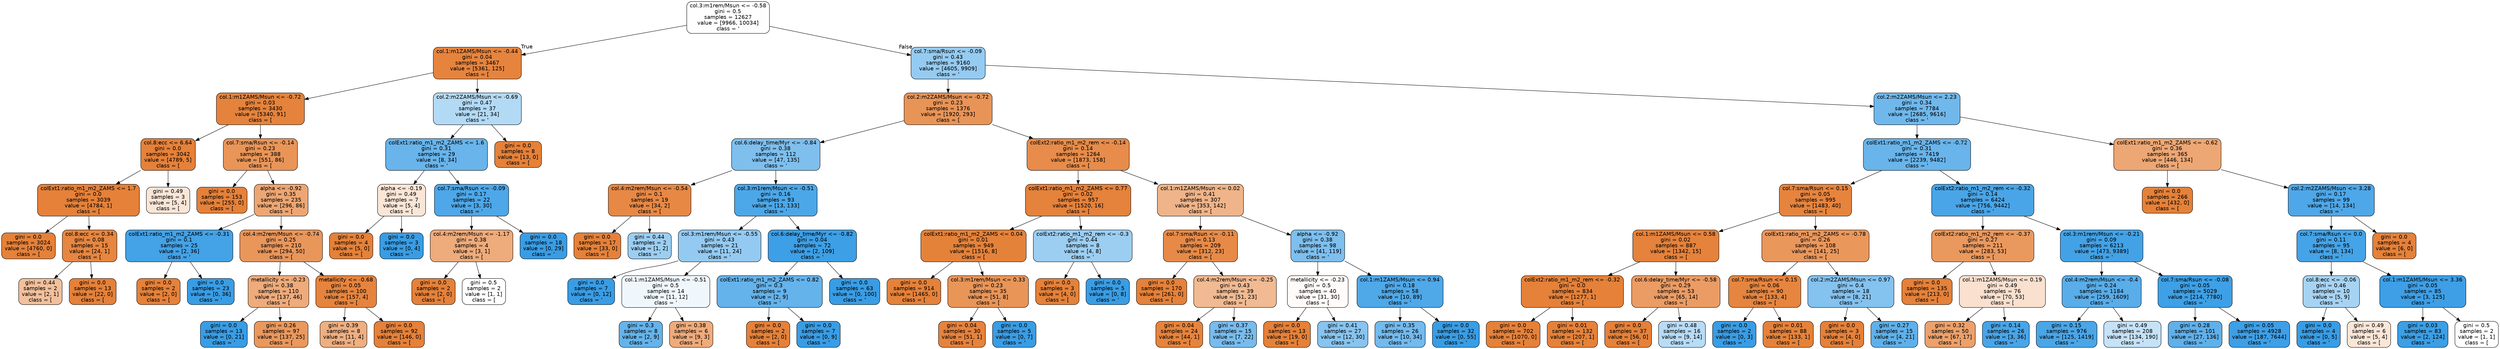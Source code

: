 digraph Tree {
node [shape=box, style="filled, rounded", color="black", fontname="helvetica"] ;
edge [fontname="helvetica"] ;
0 [label="col.3:m1rem/Msun <= -0.58\ngini = 0.5\nsamples = 12627\nvalue = [9966, 10034]\nclass = '", fillcolor="#fefeff"] ;
1 [label="col.1:m1ZAMS/Msun <= -0.44\ngini = 0.04\nsamples = 3467\nvalue = [5361, 125]\nclass = [", fillcolor="#e6843e"] ;
0 -> 1 [labeldistance=2.5, labelangle=45, headlabel="True"] ;
2 [label="col.1:m1ZAMS/Msun <= -0.72\ngini = 0.03\nsamples = 3430\nvalue = [5340, 91]\nclass = [", fillcolor="#e5833c"] ;
1 -> 2 ;
3 [label="col.8:ecc <= 6.64\ngini = 0.0\nsamples = 3042\nvalue = [4789, 5]\nclass = [", fillcolor="#e58139"] ;
2 -> 3 ;
4 [label="colExt1:ratio_m1_m2_ZAMS <= 1.7\ngini = 0.0\nsamples = 3039\nvalue = [4784, 1]\nclass = [", fillcolor="#e58139"] ;
3 -> 4 ;
5 [label="gini = 0.0\nsamples = 3024\nvalue = [4760, 0]\nclass = [", fillcolor="#e58139"] ;
4 -> 5 ;
6 [label="col.8:ecc <= 0.34\ngini = 0.08\nsamples = 15\nvalue = [24, 1]\nclass = [", fillcolor="#e68641"] ;
4 -> 6 ;
7 [label="gini = 0.44\nsamples = 2\nvalue = [2, 1]\nclass = [", fillcolor="#f2c09c"] ;
6 -> 7 ;
8 [label="gini = 0.0\nsamples = 13\nvalue = [22, 0]\nclass = [", fillcolor="#e58139"] ;
6 -> 8 ;
9 [label="gini = 0.49\nsamples = 3\nvalue = [5, 4]\nclass = [", fillcolor="#fae6d7"] ;
3 -> 9 ;
10 [label="col.7:sma/Rsun <= -0.14\ngini = 0.23\nsamples = 388\nvalue = [551, 86]\nclass = [", fillcolor="#e99558"] ;
2 -> 10 ;
11 [label="gini = 0.0\nsamples = 153\nvalue = [255, 0]\nclass = [", fillcolor="#e58139"] ;
10 -> 11 ;
12 [label="alpha <= -0.92\ngini = 0.35\nsamples = 235\nvalue = [296, 86]\nclass = [", fillcolor="#eda673"] ;
10 -> 12 ;
13 [label="colExt1:ratio_m1_m2_ZAMS <= -0.31\ngini = 0.1\nsamples = 25\nvalue = [2, 36]\nclass = '", fillcolor="#44a2e6"] ;
12 -> 13 ;
14 [label="gini = 0.0\nsamples = 2\nvalue = [2, 0]\nclass = [", fillcolor="#e58139"] ;
13 -> 14 ;
15 [label="gini = 0.0\nsamples = 23\nvalue = [0, 36]\nclass = '", fillcolor="#399de5"] ;
13 -> 15 ;
16 [label="col.4:m2rem/Msun <= -0.74\ngini = 0.25\nsamples = 210\nvalue = [294, 50]\nclass = [", fillcolor="#e9965b"] ;
12 -> 16 ;
17 [label="metallicity <= -0.23\ngini = 0.38\nsamples = 110\nvalue = [137, 46]\nclass = [", fillcolor="#eeab7b"] ;
16 -> 17 ;
18 [label="gini = 0.0\nsamples = 13\nvalue = [0, 21]\nclass = '", fillcolor="#399de5"] ;
17 -> 18 ;
19 [label="gini = 0.26\nsamples = 97\nvalue = [137, 25]\nclass = [", fillcolor="#ea985d"] ;
17 -> 19 ;
20 [label="metallicity <= -0.68\ngini = 0.05\nsamples = 100\nvalue = [157, 4]\nclass = [", fillcolor="#e6843e"] ;
16 -> 20 ;
21 [label="gini = 0.39\nsamples = 8\nvalue = [11, 4]\nclass = [", fillcolor="#eeaf81"] ;
20 -> 21 ;
22 [label="gini = 0.0\nsamples = 92\nvalue = [146, 0]\nclass = [", fillcolor="#e58139"] ;
20 -> 22 ;
23 [label="col.2:m2ZAMS/Msun <= -0.69\ngini = 0.47\nsamples = 37\nvalue = [21, 34]\nclass = '", fillcolor="#b3daf5"] ;
1 -> 23 ;
24 [label="colExt1:ratio_m1_m2_ZAMS <= 1.6\ngini = 0.31\nsamples = 29\nvalue = [8, 34]\nclass = '", fillcolor="#68b4eb"] ;
23 -> 24 ;
25 [label="alpha <= -0.19\ngini = 0.49\nsamples = 7\nvalue = [5, 4]\nclass = [", fillcolor="#fae6d7"] ;
24 -> 25 ;
26 [label="gini = 0.0\nsamples = 4\nvalue = [5, 0]\nclass = [", fillcolor="#e58139"] ;
25 -> 26 ;
27 [label="gini = 0.0\nsamples = 3\nvalue = [0, 4]\nclass = '", fillcolor="#399de5"] ;
25 -> 27 ;
28 [label="col.7:sma/Rsun <= -0.09\ngini = 0.17\nsamples = 22\nvalue = [3, 30]\nclass = '", fillcolor="#4da7e8"] ;
24 -> 28 ;
29 [label="col.4:m2rem/Msun <= -1.17\ngini = 0.38\nsamples = 4\nvalue = [3, 1]\nclass = [", fillcolor="#eeab7b"] ;
28 -> 29 ;
30 [label="gini = 0.0\nsamples = 2\nvalue = [2, 0]\nclass = [", fillcolor="#e58139"] ;
29 -> 30 ;
31 [label="gini = 0.5\nsamples = 2\nvalue = [1, 1]\nclass = [", fillcolor="#ffffff"] ;
29 -> 31 ;
32 [label="gini = 0.0\nsamples = 18\nvalue = [0, 29]\nclass = '", fillcolor="#399de5"] ;
28 -> 32 ;
33 [label="gini = 0.0\nsamples = 8\nvalue = [13, 0]\nclass = [", fillcolor="#e58139"] ;
23 -> 33 ;
34 [label="col.7:sma/Rsun <= -0.09\ngini = 0.43\nsamples = 9160\nvalue = [4605, 9909]\nclass = '", fillcolor="#95cbf1"] ;
0 -> 34 [labeldistance=2.5, labelangle=-45, headlabel="False"] ;
35 [label="col.2:m2ZAMS/Msun <= -0.72\ngini = 0.23\nsamples = 1376\nvalue = [1920, 293]\nclass = [", fillcolor="#e99457"] ;
34 -> 35 ;
36 [label="col.6:delay_time/Myr <= -0.84\ngini = 0.38\nsamples = 112\nvalue = [47, 135]\nclass = '", fillcolor="#7ebfee"] ;
35 -> 36 ;
37 [label="col.4:m2rem/Msun <= -0.54\ngini = 0.1\nsamples = 19\nvalue = [34, 2]\nclass = [", fillcolor="#e78845"] ;
36 -> 37 ;
38 [label="gini = 0.0\nsamples = 17\nvalue = [33, 0]\nclass = [", fillcolor="#e58139"] ;
37 -> 38 ;
39 [label="gini = 0.44\nsamples = 2\nvalue = [1, 2]\nclass = '", fillcolor="#9ccef2"] ;
37 -> 39 ;
40 [label="col.3:m1rem/Msun <= -0.51\ngini = 0.16\nsamples = 93\nvalue = [13, 133]\nclass = '", fillcolor="#4ca7e8"] ;
36 -> 40 ;
41 [label="col.3:m1rem/Msun <= -0.55\ngini = 0.43\nsamples = 21\nvalue = [11, 24]\nclass = '", fillcolor="#94caf1"] ;
40 -> 41 ;
42 [label="gini = 0.0\nsamples = 7\nvalue = [0, 12]\nclass = '", fillcolor="#399de5"] ;
41 -> 42 ;
43 [label="col.1:m1ZAMS/Msun <= -0.51\ngini = 0.5\nsamples = 14\nvalue = [11, 12]\nclass = '", fillcolor="#eff7fd"] ;
41 -> 43 ;
44 [label="gini = 0.3\nsamples = 8\nvalue = [2, 9]\nclass = '", fillcolor="#65b3eb"] ;
43 -> 44 ;
45 [label="gini = 0.38\nsamples = 6\nvalue = [9, 3]\nclass = [", fillcolor="#eeab7b"] ;
43 -> 45 ;
46 [label="col.6:delay_time/Myr <= -0.82\ngini = 0.04\nsamples = 72\nvalue = [2, 109]\nclass = '", fillcolor="#3d9fe5"] ;
40 -> 46 ;
47 [label="colExt1:ratio_m1_m2_ZAMS <= 0.82\ngini = 0.3\nsamples = 9\nvalue = [2, 9]\nclass = '", fillcolor="#65b3eb"] ;
46 -> 47 ;
48 [label="gini = 0.0\nsamples = 2\nvalue = [2, 0]\nclass = [", fillcolor="#e58139"] ;
47 -> 48 ;
49 [label="gini = 0.0\nsamples = 7\nvalue = [0, 9]\nclass = '", fillcolor="#399de5"] ;
47 -> 49 ;
50 [label="gini = 0.0\nsamples = 63\nvalue = [0, 100]\nclass = '", fillcolor="#399de5"] ;
46 -> 50 ;
51 [label="colExt2:ratio_m1_m2_rem <= -0.14\ngini = 0.14\nsamples = 1264\nvalue = [1873, 158]\nclass = [", fillcolor="#e78c4a"] ;
35 -> 51 ;
52 [label="colExt1:ratio_m1_m2_ZAMS <= 0.77\ngini = 0.02\nsamples = 957\nvalue = [1520, 16]\nclass = [", fillcolor="#e5823b"] ;
51 -> 52 ;
53 [label="colExt1:ratio_m1_m2_ZAMS <= 0.04\ngini = 0.01\nsamples = 949\nvalue = [1516, 8]\nclass = [", fillcolor="#e5823a"] ;
52 -> 53 ;
54 [label="gini = 0.0\nsamples = 914\nvalue = [1465, 0]\nclass = [", fillcolor="#e58139"] ;
53 -> 54 ;
55 [label="col.3:m1rem/Msun <= 0.33\ngini = 0.23\nsamples = 35\nvalue = [51, 8]\nclass = [", fillcolor="#e99558"] ;
53 -> 55 ;
56 [label="gini = 0.04\nsamples = 30\nvalue = [51, 1]\nclass = [", fillcolor="#e6833d"] ;
55 -> 56 ;
57 [label="gini = 0.0\nsamples = 5\nvalue = [0, 7]\nclass = '", fillcolor="#399de5"] ;
55 -> 57 ;
58 [label="colExt2:ratio_m1_m2_rem <= -0.3\ngini = 0.44\nsamples = 8\nvalue = [4, 8]\nclass = '", fillcolor="#9ccef2"] ;
52 -> 58 ;
59 [label="gini = 0.0\nsamples = 3\nvalue = [4, 0]\nclass = [", fillcolor="#e58139"] ;
58 -> 59 ;
60 [label="gini = 0.0\nsamples = 5\nvalue = [0, 8]\nclass = '", fillcolor="#399de5"] ;
58 -> 60 ;
61 [label="col.1:m1ZAMS/Msun <= 0.02\ngini = 0.41\nsamples = 307\nvalue = [353, 142]\nclass = [", fillcolor="#efb489"] ;
51 -> 61 ;
62 [label="col.7:sma/Rsun <= -0.11\ngini = 0.13\nsamples = 209\nvalue = [312, 23]\nclass = [", fillcolor="#e78a48"] ;
61 -> 62 ;
63 [label="gini = 0.0\nsamples = 170\nvalue = [261, 0]\nclass = [", fillcolor="#e58139"] ;
62 -> 63 ;
64 [label="col.4:m2rem/Msun <= -0.25\ngini = 0.43\nsamples = 39\nvalue = [51, 23]\nclass = [", fillcolor="#f1ba92"] ;
62 -> 64 ;
65 [label="gini = 0.04\nsamples = 24\nvalue = [44, 1]\nclass = [", fillcolor="#e6843d"] ;
64 -> 65 ;
66 [label="gini = 0.37\nsamples = 15\nvalue = [7, 22]\nclass = '", fillcolor="#78bced"] ;
64 -> 66 ;
67 [label="alpha <= -0.92\ngini = 0.38\nsamples = 98\nvalue = [41, 119]\nclass = '", fillcolor="#7dbfee"] ;
61 -> 67 ;
68 [label="metallicity <= -0.23\ngini = 0.5\nsamples = 40\nvalue = [31, 30]\nclass = [", fillcolor="#fefbf9"] ;
67 -> 68 ;
69 [label="gini = 0.0\nsamples = 13\nvalue = [19, 0]\nclass = [", fillcolor="#e58139"] ;
68 -> 69 ;
70 [label="gini = 0.41\nsamples = 27\nvalue = [12, 30]\nclass = '", fillcolor="#88c4ef"] ;
68 -> 70 ;
71 [label="col.1:m1ZAMS/Msun <= 0.94\ngini = 0.18\nsamples = 58\nvalue = [10, 89]\nclass = '", fillcolor="#4fa8e8"] ;
67 -> 71 ;
72 [label="gini = 0.35\nsamples = 26\nvalue = [10, 34]\nclass = '", fillcolor="#73baed"] ;
71 -> 72 ;
73 [label="gini = 0.0\nsamples = 32\nvalue = [0, 55]\nclass = '", fillcolor="#399de5"] ;
71 -> 73 ;
74 [label="col.2:m2ZAMS/Msun <= 2.23\ngini = 0.34\nsamples = 7784\nvalue = [2685, 9616]\nclass = '", fillcolor="#70b8ec"] ;
34 -> 74 ;
75 [label="colExt1:ratio_m1_m2_ZAMS <= -0.72\ngini = 0.31\nsamples = 7419\nvalue = [2239, 9482]\nclass = '", fillcolor="#68b4eb"] ;
74 -> 75 ;
76 [label="col.7:sma/Rsun <= 0.15\ngini = 0.05\nsamples = 995\nvalue = [1483, 40]\nclass = [", fillcolor="#e6843e"] ;
75 -> 76 ;
77 [label="col.1:m1ZAMS/Msun <= 0.58\ngini = 0.02\nsamples = 887\nvalue = [1342, 15]\nclass = [", fillcolor="#e5823b"] ;
76 -> 77 ;
78 [label="colExt2:ratio_m1_m2_rem <= -0.32\ngini = 0.0\nsamples = 834\nvalue = [1277, 1]\nclass = [", fillcolor="#e58139"] ;
77 -> 78 ;
79 [label="gini = 0.0\nsamples = 702\nvalue = [1070, 0]\nclass = [", fillcolor="#e58139"] ;
78 -> 79 ;
80 [label="gini = 0.01\nsamples = 132\nvalue = [207, 1]\nclass = [", fillcolor="#e5823a"] ;
78 -> 80 ;
81 [label="col.6:delay_time/Myr <= -0.58\ngini = 0.29\nsamples = 53\nvalue = [65, 14]\nclass = [", fillcolor="#eb9c64"] ;
77 -> 81 ;
82 [label="gini = 0.0\nsamples = 37\nvalue = [56, 0]\nclass = [", fillcolor="#e58139"] ;
81 -> 82 ;
83 [label="gini = 0.48\nsamples = 16\nvalue = [9, 14]\nclass = '", fillcolor="#b8dcf6"] ;
81 -> 83 ;
84 [label="colExt1:ratio_m1_m2_ZAMS <= -0.78\ngini = 0.26\nsamples = 108\nvalue = [141, 25]\nclass = [", fillcolor="#ea975c"] ;
76 -> 84 ;
85 [label="col.7:sma/Rsun <= 0.15\ngini = 0.06\nsamples = 90\nvalue = [133, 4]\nclass = [", fillcolor="#e6853f"] ;
84 -> 85 ;
86 [label="gini = 0.0\nsamples = 2\nvalue = [0, 3]\nclass = '", fillcolor="#399de5"] ;
85 -> 86 ;
87 [label="gini = 0.01\nsamples = 88\nvalue = [133, 1]\nclass = [", fillcolor="#e5823a"] ;
85 -> 87 ;
88 [label="col.2:m2ZAMS/Msun <= 0.97\ngini = 0.4\nsamples = 18\nvalue = [8, 21]\nclass = '", fillcolor="#84c2ef"] ;
84 -> 88 ;
89 [label="gini = 0.0\nsamples = 3\nvalue = [4, 0]\nclass = [", fillcolor="#e58139"] ;
88 -> 89 ;
90 [label="gini = 0.27\nsamples = 15\nvalue = [4, 21]\nclass = '", fillcolor="#5fb0ea"] ;
88 -> 90 ;
91 [label="colExt2:ratio_m1_m2_rem <= -0.32\ngini = 0.14\nsamples = 6424\nvalue = [756, 9442]\nclass = '", fillcolor="#49a5e7"] ;
75 -> 91 ;
92 [label="colExt2:ratio_m1_m2_rem <= -0.37\ngini = 0.27\nsamples = 211\nvalue = [283, 53]\nclass = [", fillcolor="#ea995e"] ;
91 -> 92 ;
93 [label="gini = 0.0\nsamples = 135\nvalue = [213, 0]\nclass = [", fillcolor="#e58139"] ;
92 -> 93 ;
94 [label="col.1:m1ZAMS/Msun <= 0.19\ngini = 0.49\nsamples = 76\nvalue = [70, 53]\nclass = [", fillcolor="#f9e0cf"] ;
92 -> 94 ;
95 [label="gini = 0.32\nsamples = 50\nvalue = [67, 17]\nclass = [", fillcolor="#eca16b"] ;
94 -> 95 ;
96 [label="gini = 0.14\nsamples = 26\nvalue = [3, 36]\nclass = '", fillcolor="#49a5e7"] ;
94 -> 96 ;
97 [label="col.3:m1rem/Msun <= -0.21\ngini = 0.09\nsamples = 6213\nvalue = [473, 9389]\nclass = '", fillcolor="#43a2e6"] ;
91 -> 97 ;
98 [label="col.4:m2rem/Msun <= -0.4\ngini = 0.24\nsamples = 1184\nvalue = [259, 1609]\nclass = '", fillcolor="#59ade9"] ;
97 -> 98 ;
99 [label="gini = 0.15\nsamples = 976\nvalue = [125, 1419]\nclass = '", fillcolor="#4aa6e7"] ;
98 -> 99 ;
100 [label="gini = 0.49\nsamples = 208\nvalue = [134, 190]\nclass = '", fillcolor="#c5e2f7"] ;
98 -> 100 ;
101 [label="col.7:sma/Rsun <= -0.08\ngini = 0.05\nsamples = 5029\nvalue = [214, 7780]\nclass = '", fillcolor="#3ea0e6"] ;
97 -> 101 ;
102 [label="gini = 0.28\nsamples = 101\nvalue = [27, 136]\nclass = '", fillcolor="#60b0ea"] ;
101 -> 102 ;
103 [label="gini = 0.05\nsamples = 4928\nvalue = [187, 7644]\nclass = '", fillcolor="#3e9fe6"] ;
101 -> 103 ;
104 [label="colExt1:ratio_m1_m2_ZAMS <= -0.62\ngini = 0.36\nsamples = 365\nvalue = [446, 134]\nclass = [", fillcolor="#eda774"] ;
74 -> 104 ;
105 [label="gini = 0.0\nsamples = 266\nvalue = [432, 0]\nclass = [", fillcolor="#e58139"] ;
104 -> 105 ;
106 [label="col.2:m2ZAMS/Msun <= 3.28\ngini = 0.17\nsamples = 99\nvalue = [14, 134]\nclass = '", fillcolor="#4ea7e8"] ;
104 -> 106 ;
107 [label="col.7:sma/Rsun <= 0.0\ngini = 0.11\nsamples = 95\nvalue = [8, 134]\nclass = '", fillcolor="#45a3e7"] ;
106 -> 107 ;
108 [label="col.8:ecc <= -0.06\ngini = 0.46\nsamples = 10\nvalue = [5, 9]\nclass = '", fillcolor="#a7d3f3"] ;
107 -> 108 ;
109 [label="gini = 0.0\nsamples = 4\nvalue = [0, 5]\nclass = '", fillcolor="#399de5"] ;
108 -> 109 ;
110 [label="gini = 0.49\nsamples = 6\nvalue = [5, 4]\nclass = [", fillcolor="#fae6d7"] ;
108 -> 110 ;
111 [label="col.1:m1ZAMS/Msun <= 3.36\ngini = 0.05\nsamples = 85\nvalue = [3, 125]\nclass = '", fillcolor="#3e9fe6"] ;
107 -> 111 ;
112 [label="gini = 0.03\nsamples = 83\nvalue = [2, 124]\nclass = '", fillcolor="#3c9fe5"] ;
111 -> 112 ;
113 [label="gini = 0.5\nsamples = 2\nvalue = [1, 1]\nclass = [", fillcolor="#ffffff"] ;
111 -> 113 ;
114 [label="gini = 0.0\nsamples = 4\nvalue = [6, 0]\nclass = [", fillcolor="#e58139"] ;
106 -> 114 ;
}